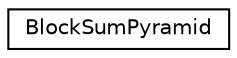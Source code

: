 digraph "Graphical Class Hierarchy"
{
  edge [fontname="Helvetica",fontsize="10",labelfontname="Helvetica",labelfontsize="10"];
  node [fontname="Helvetica",fontsize="10",shape=record];
  rankdir="LR";
  Node0 [label="BlockSumPyramid",height=0.2,width=0.4,color="black", fillcolor="white", style="filled",URL="$classBlockSumPyramid.html",tooltip="A class that stores a pyramid of aggregated sums, in the GPU memory. "];
}
